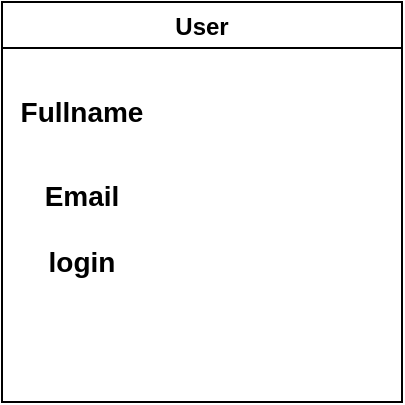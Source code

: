 <mxfile version="12.2.4" pages="1"><diagram id="8rYK7FeZvPHTbYbT5s64" name="Page-1"><mxGraphModel dx="712" dy="451" grid="1" gridSize="10" guides="1" tooltips="1" connect="1" arrows="1" fold="1" page="1" pageScale="1" pageWidth="827" pageHeight="1169" math="0" shadow="0"><root><mxCell id="0"/><mxCell id="1" parent="0"/><mxCell id="2" value="User" style="swimlane;" parent="1" vertex="1"><mxGeometry x="10" y="20" width="200" height="200" as="geometry"/></mxCell><mxCell id="3" value="&lt;font style=&quot;font-size: 14px&quot;&gt;&lt;b&gt;Fullname&lt;/b&gt;&lt;/font&gt;" style="text;html=1;strokeColor=none;fillColor=none;align=center;verticalAlign=middle;whiteSpace=wrap;rounded=0;" parent="2" vertex="1"><mxGeometry x="20" y="45" width="40" height="20" as="geometry"/></mxCell><mxCell id="4" value="&lt;font style=&quot;font-size: 14px&quot;&gt;&lt;b&gt;Email&lt;/b&gt;&lt;/font&gt;" style="text;html=1;strokeColor=none;fillColor=none;align=center;verticalAlign=middle;whiteSpace=wrap;rounded=0;" parent="2" vertex="1"><mxGeometry x="20" y="87" width="40" height="20" as="geometry"/></mxCell><mxCell id="7" value="&lt;font style=&quot;font-size: 14px&quot;&gt;&lt;b&gt;login&lt;/b&gt;&lt;/font&gt;" style="text;html=1;strokeColor=none;fillColor=none;align=center;verticalAlign=middle;whiteSpace=wrap;rounded=0;" parent="2" vertex="1"><mxGeometry x="20" y="120" width="40" height="20" as="geometry"/></mxCell></root></mxGraphModel></diagram></mxfile>